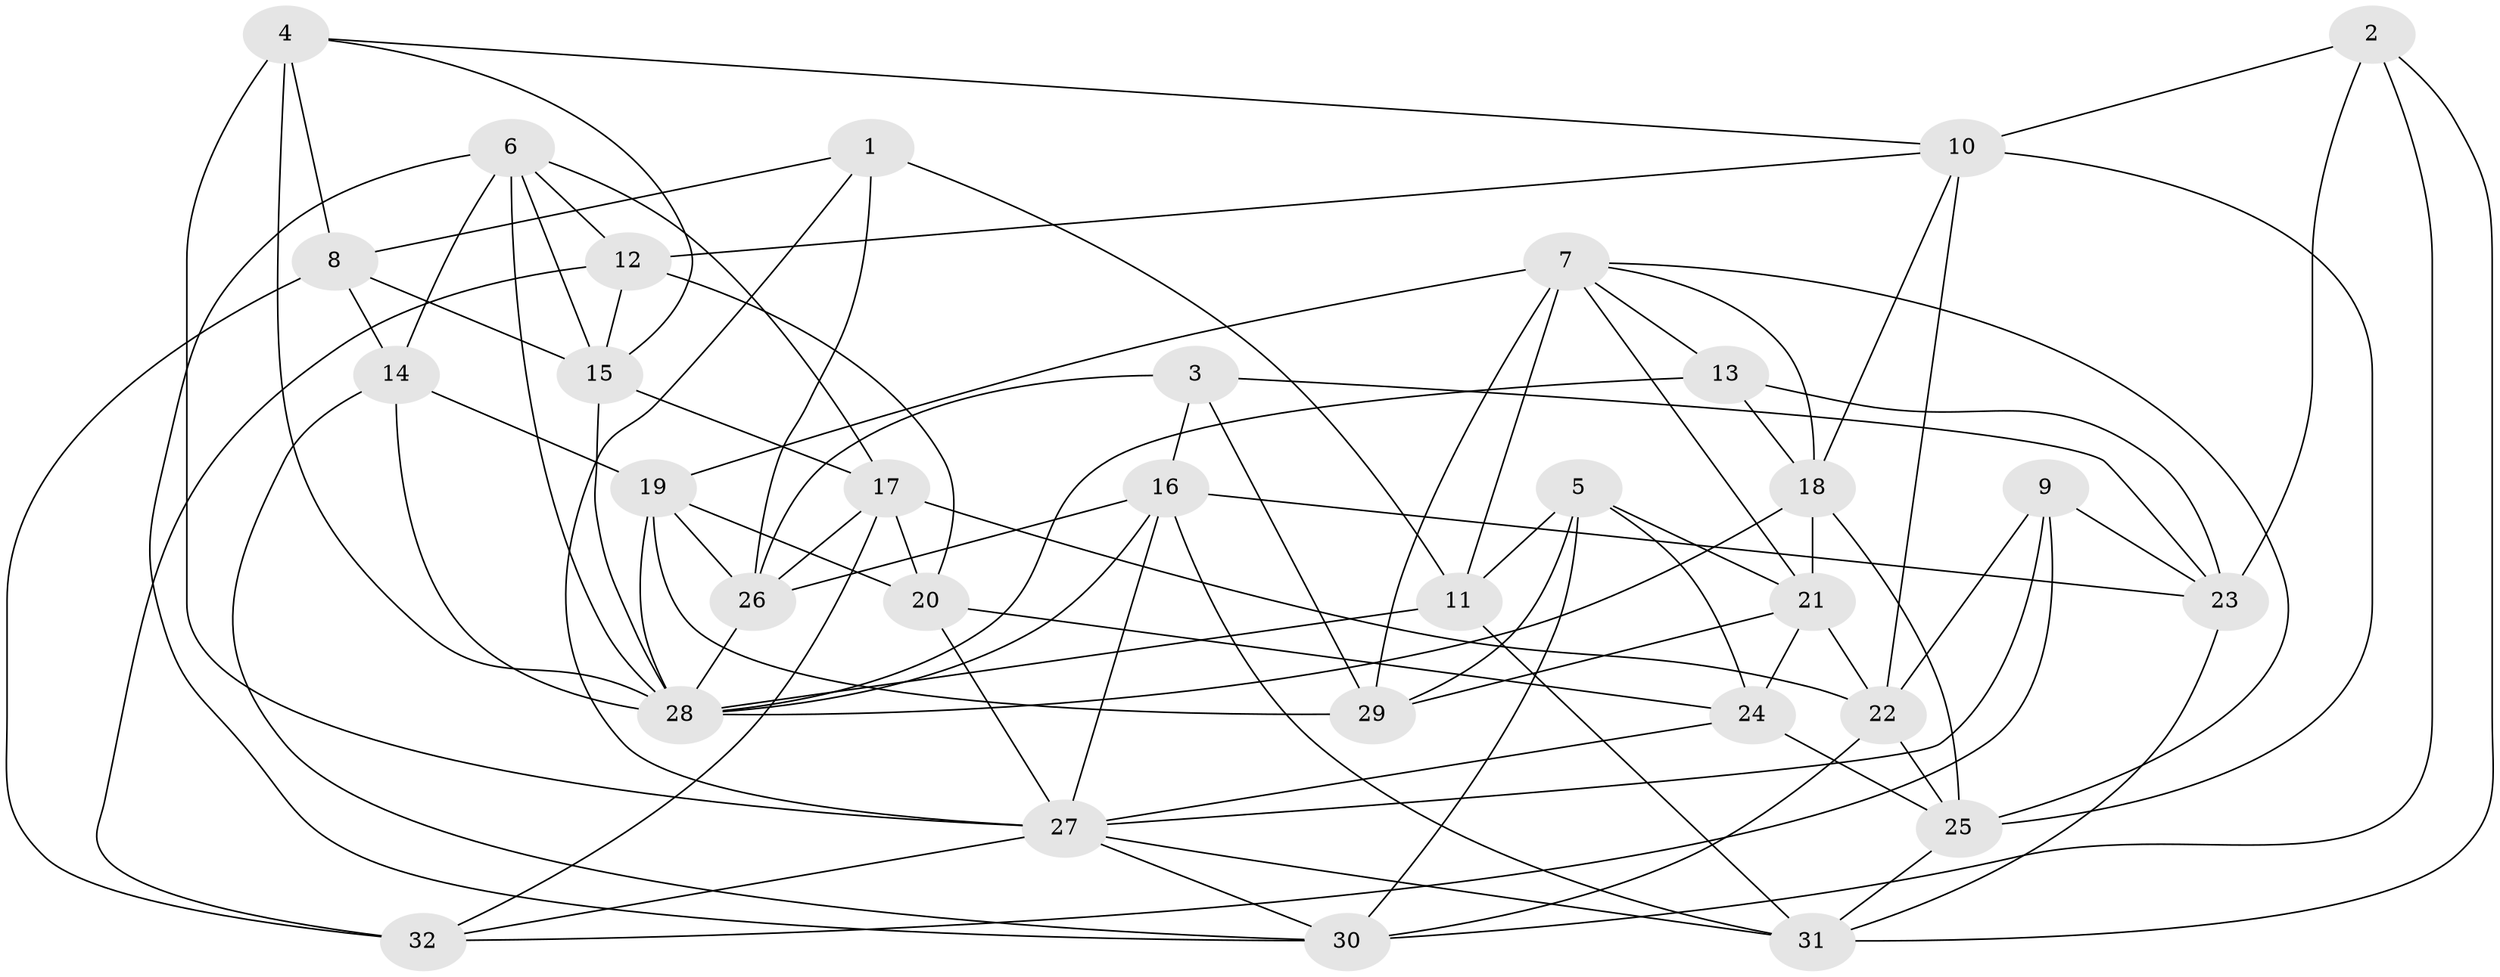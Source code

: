 // original degree distribution, {4: 1.0}
// Generated by graph-tools (version 1.1) at 2025/27/03/09/25 03:27:00]
// undirected, 32 vertices, 90 edges
graph export_dot {
graph [start="1"]
  node [color=gray90,style=filled];
  1;
  2;
  3;
  4;
  5;
  6;
  7;
  8;
  9;
  10;
  11;
  12;
  13;
  14;
  15;
  16;
  17;
  18;
  19;
  20;
  21;
  22;
  23;
  24;
  25;
  26;
  27;
  28;
  29;
  30;
  31;
  32;
  1 -- 8 [weight=1.0];
  1 -- 11 [weight=1.0];
  1 -- 26 [weight=1.0];
  1 -- 27 [weight=1.0];
  2 -- 10 [weight=1.0];
  2 -- 23 [weight=1.0];
  2 -- 30 [weight=1.0];
  2 -- 31 [weight=1.0];
  3 -- 16 [weight=1.0];
  3 -- 23 [weight=1.0];
  3 -- 26 [weight=1.0];
  3 -- 29 [weight=1.0];
  4 -- 8 [weight=1.0];
  4 -- 10 [weight=1.0];
  4 -- 15 [weight=1.0];
  4 -- 27 [weight=2.0];
  4 -- 28 [weight=1.0];
  5 -- 11 [weight=2.0];
  5 -- 21 [weight=1.0];
  5 -- 24 [weight=1.0];
  5 -- 29 [weight=1.0];
  5 -- 30 [weight=1.0];
  6 -- 12 [weight=1.0];
  6 -- 14 [weight=1.0];
  6 -- 15 [weight=1.0];
  6 -- 17 [weight=1.0];
  6 -- 28 [weight=1.0];
  6 -- 30 [weight=1.0];
  7 -- 11 [weight=1.0];
  7 -- 13 [weight=1.0];
  7 -- 18 [weight=1.0];
  7 -- 19 [weight=1.0];
  7 -- 21 [weight=1.0];
  7 -- 25 [weight=1.0];
  7 -- 29 [weight=2.0];
  8 -- 14 [weight=2.0];
  8 -- 15 [weight=1.0];
  8 -- 32 [weight=1.0];
  9 -- 22 [weight=1.0];
  9 -- 23 [weight=1.0];
  9 -- 27 [weight=1.0];
  9 -- 32 [weight=1.0];
  10 -- 12 [weight=1.0];
  10 -- 18 [weight=1.0];
  10 -- 22 [weight=1.0];
  10 -- 25 [weight=1.0];
  11 -- 28 [weight=1.0];
  11 -- 31 [weight=1.0];
  12 -- 15 [weight=1.0];
  12 -- 20 [weight=1.0];
  12 -- 32 [weight=2.0];
  13 -- 18 [weight=1.0];
  13 -- 23 [weight=1.0];
  13 -- 28 [weight=1.0];
  14 -- 19 [weight=1.0];
  14 -- 28 [weight=1.0];
  14 -- 30 [weight=1.0];
  15 -- 17 [weight=1.0];
  15 -- 28 [weight=1.0];
  16 -- 23 [weight=1.0];
  16 -- 26 [weight=1.0];
  16 -- 27 [weight=1.0];
  16 -- 28 [weight=1.0];
  16 -- 31 [weight=1.0];
  17 -- 20 [weight=1.0];
  17 -- 22 [weight=1.0];
  17 -- 26 [weight=1.0];
  17 -- 32 [weight=1.0];
  18 -- 21 [weight=1.0];
  18 -- 25 [weight=1.0];
  18 -- 28 [weight=1.0];
  19 -- 20 [weight=1.0];
  19 -- 26 [weight=1.0];
  19 -- 28 [weight=1.0];
  19 -- 29 [weight=1.0];
  20 -- 24 [weight=2.0];
  20 -- 27 [weight=1.0];
  21 -- 22 [weight=1.0];
  21 -- 24 [weight=1.0];
  21 -- 29 [weight=1.0];
  22 -- 25 [weight=1.0];
  22 -- 30 [weight=1.0];
  23 -- 31 [weight=1.0];
  24 -- 25 [weight=1.0];
  24 -- 27 [weight=1.0];
  25 -- 31 [weight=1.0];
  26 -- 28 [weight=1.0];
  27 -- 30 [weight=1.0];
  27 -- 31 [weight=1.0];
  27 -- 32 [weight=1.0];
}
